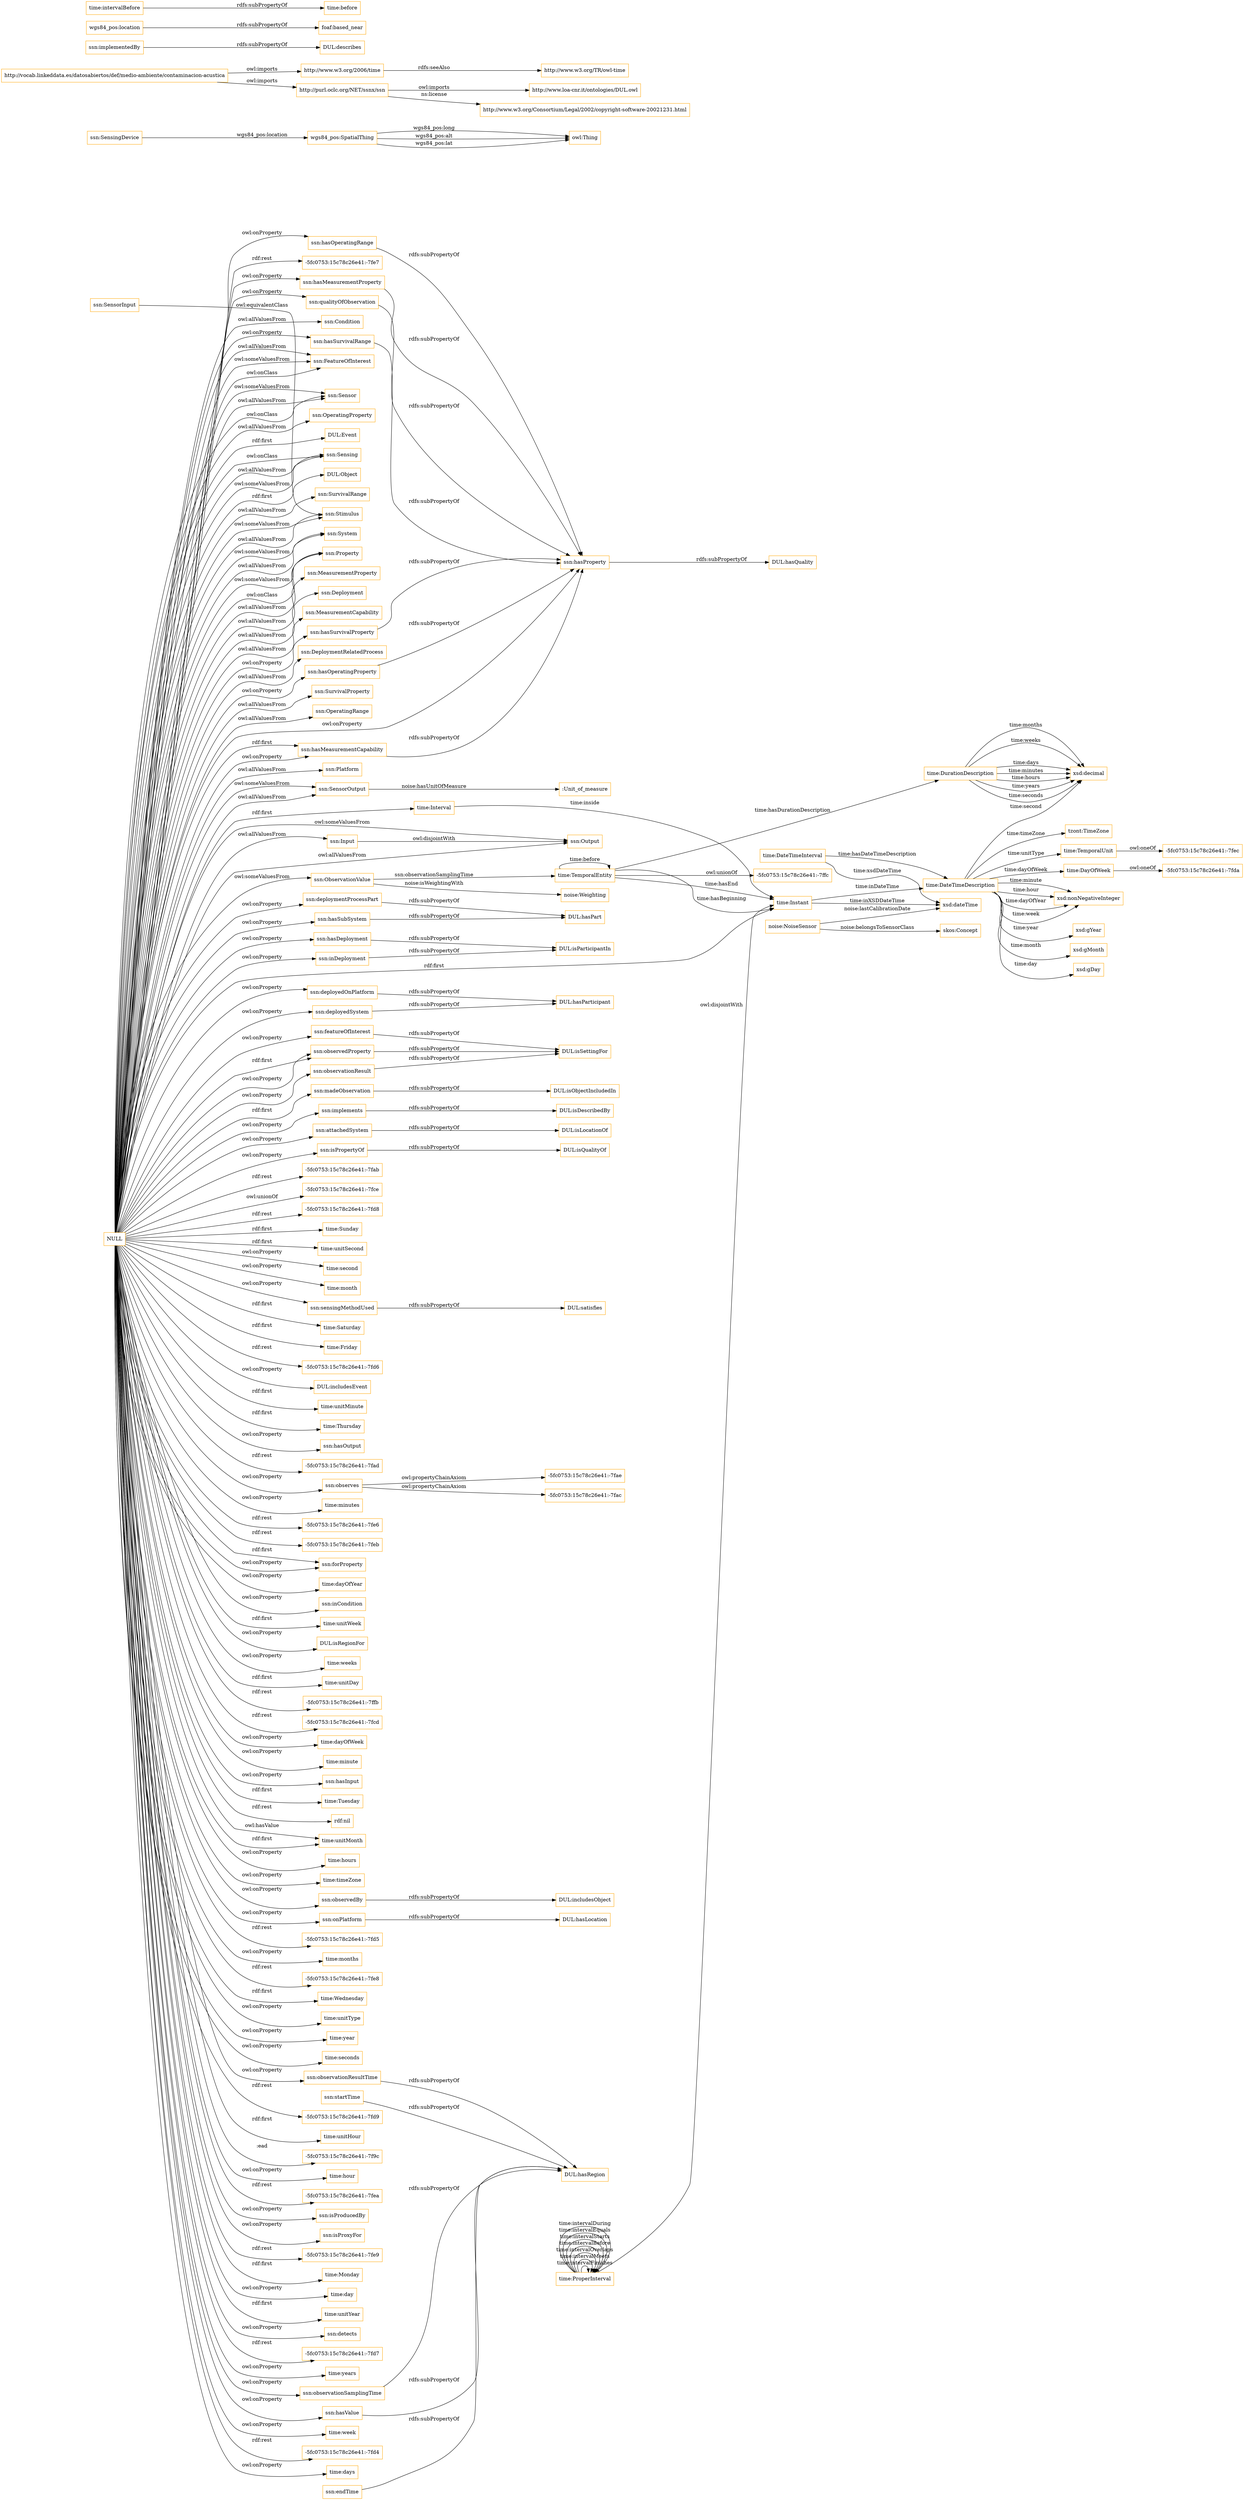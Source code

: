 digraph ar2dtool_diagram { 
rankdir=LR;
size="1501"
node [shape = rectangle, color="orange"]; ":Unit_of_measure" "skos:Concept" "wgs84_pos:SpatialThing" "noise:Weighting" "noise:NoiseSensor" "time:DateTimeInterval" "time:DurationDescription" "time:ProperInterval" "time:Interval" "time:TemporalEntity" "tzont:TimeZone" "time:DateTimeDescription" "time:TemporalUnit" "time:Instant" "time:DayOfWeek" "ssn:Condition" "ssn:SensorOutput" "ssn:FeatureOfInterest" "ssn:Sensor" "ssn:OperatingProperty" "DUL:Event" "ssn:Sensing" "DUL:Object" "ssn:SurvivalRange" "ssn:SensingDevice" "ssn:Stimulus" "ssn:System" "ssn:Property" "ssn:MeasurementProperty" "ssn:Deployment" "ssn:MeasurementCapability" "ssn:Input" "ssn:DeploymentRelatedProcess" "ssn:SensorInput" "ssn:ObservationValue" "ssn:SurvivalProperty" "ssn:OperatingRange" "ssn:Output" "ssn:Platform" ; /*classes style*/
	"ssn:hasSubSystem" -> "DUL:hasPart" [ label = "rdfs:subPropertyOf" ];
	"ssn:hasDeployment" -> "DUL:isParticipantIn" [ label = "rdfs:subPropertyOf" ];
	"http://www.w3.org/2006/time" -> "http://www.w3.org/TR/owl-time" [ label = "rdfs:seeAlso" ];
	"ssn:inDeployment" -> "DUL:isParticipantIn" [ label = "rdfs:subPropertyOf" ];
	"ssn:deploymentProcessPart" -> "DUL:hasPart" [ label = "rdfs:subPropertyOf" ];
	"http://purl.oclc.org/NET/ssnx/ssn" -> "http://www.loa-cnr.it/ontologies/DUL.owl" [ label = "owl:imports" ];
	"http://purl.oclc.org/NET/ssnx/ssn" -> "http://www.w3.org/Consortium/Legal/2002/copyright-software-20021231.html" [ label = "ns:license" ];
	"ssn:observedProperty" -> "DUL:isSettingFor" [ label = "rdfs:subPropertyOf" ];
	"ssn:deployedSystem" -> "DUL:hasParticipant" [ label = "rdfs:subPropertyOf" ];
	"ssn:deployedOnPlatform" -> "DUL:hasParticipant" [ label = "rdfs:subPropertyOf" ];
	"ssn:Input" -> "ssn:Output" [ label = "owl:disjointWith" ];
	"time:ProperInterval" -> "time:Instant" [ label = "owl:disjointWith" ];
	"ssn:observationResult" -> "DUL:isSettingFor" [ label = "rdfs:subPropertyOf" ];
	"ssn:madeObservation" -> "DUL:isObjectIncludedIn" [ label = "rdfs:subPropertyOf" ];
	"ssn:implements" -> "DUL:isDescribedBy" [ label = "rdfs:subPropertyOf" ];
	"http://vocab.linkeddata.es/datosabiertos/def/medio-ambiente/contaminacion-acustica" -> "http://purl.oclc.org/NET/ssnx/ssn" [ label = "owl:imports" ];
	"http://vocab.linkeddata.es/datosabiertos/def/medio-ambiente/contaminacion-acustica" -> "http://www.w3.org/2006/time" [ label = "owl:imports" ];
	"ssn:hasProperty" -> "DUL:hasQuality" [ label = "rdfs:subPropertyOf" ];
	"ssn:implementedBy" -> "DUL:describes" [ label = "rdfs:subPropertyOf" ];
	"wgs84_pos:location" -> "foaf:based_near" [ label = "rdfs:subPropertyOf" ];
	"ssn:attachedSystem" -> "DUL:isLocationOf" [ label = "rdfs:subPropertyOf" ];
	"ssn:hasMeasurementCapability" -> "ssn:hasProperty" [ label = "rdfs:subPropertyOf" ];
	"ssn:hasOperatingRange" -> "ssn:hasProperty" [ label = "rdfs:subPropertyOf" ];
	"ssn:hasMeasurementProperty" -> "ssn:hasProperty" [ label = "rdfs:subPropertyOf" ];
	"ssn:isPropertyOf" -> "DUL:isQualityOf" [ label = "rdfs:subPropertyOf" ];
	"ssn:observationResultTime" -> "DUL:hasRegion" [ label = "rdfs:subPropertyOf" ];
	"ssn:sensingMethodUsed" -> "DUL:satisfies" [ label = "rdfs:subPropertyOf" ];
	"ssn:qualityOfObservation" -> "ssn:hasProperty" [ label = "rdfs:subPropertyOf" ];
	"ssn:startTime" -> "DUL:hasRegion" [ label = "rdfs:subPropertyOf" ];
	"ssn:hasSurvivalRange" -> "ssn:hasProperty" [ label = "rdfs:subPropertyOf" ];
	"NULL" -> "-5fc0753:15c78c26e41:-7fab" [ label = "rdf:rest" ];
	"NULL" -> "ssn:MeasurementCapability" [ label = "owl:allValuesFrom" ];
	"NULL" -> "ssn:qualityOfObservation" [ label = "owl:onProperty" ];
	"NULL" -> "-5fc0753:15c78c26e41:-7fce" [ label = "owl:unionOf" ];
	"NULL" -> "ssn:System" [ label = "owl:allValuesFrom" ];
	"NULL" -> "ssn:isPropertyOf" [ label = "owl:onProperty" ];
	"NULL" -> "-5fc0753:15c78c26e41:-7fd8" [ label = "rdf:rest" ];
	"NULL" -> "ssn:hasMeasurementCapability" [ label = "rdf:first" ];
	"NULL" -> "time:Sunday" [ label = "rdf:first" ];
	"NULL" -> "time:unitSecond" [ label = "rdf:first" ];
	"NULL" -> "time:second" [ label = "owl:onProperty" ];
	"NULL" -> "ssn:hasDeployment" [ label = "owl:onProperty" ];
	"NULL" -> "ssn:FeatureOfInterest" [ label = "owl:allValuesFrom" ];
	"NULL" -> "time:month" [ label = "owl:onProperty" ];
	"NULL" -> "ssn:Sensor" [ label = "owl:someValuesFrom" ];
	"NULL" -> "ssn:hasSurvivalRange" [ label = "owl:onProperty" ];
	"NULL" -> "ssn:implements" [ label = "owl:onProperty" ];
	"NULL" -> "ssn:observationSamplingTime" [ label = "owl:onProperty" ];
	"NULL" -> "time:Saturday" [ label = "rdf:first" ];
	"NULL" -> "ssn:System" [ label = "owl:someValuesFrom" ];
	"NULL" -> "ssn:madeObservation" [ label = "rdf:first" ];
	"NULL" -> "time:Friday" [ label = "rdf:first" ];
	"NULL" -> "-5fc0753:15c78c26e41:-7fd6" [ label = "rdf:rest" ];
	"NULL" -> "DUL:includesEvent" [ label = "owl:onProperty" ];
	"NULL" -> "ssn:Input" [ label = "owl:allValuesFrom" ];
	"NULL" -> "ssn:observedProperty" [ label = "owl:onProperty" ];
	"NULL" -> "ssn:Output" [ label = "owl:allValuesFrom" ];
	"NULL" -> "ssn:deploymentProcessPart" [ label = "owl:onProperty" ];
	"NULL" -> "time:unitMinute" [ label = "rdf:first" ];
	"NULL" -> "time:Thursday" [ label = "rdf:first" ];
	"NULL" -> "ssn:hasOutput" [ label = "owl:onProperty" ];
	"NULL" -> "DUL:Event" [ label = "rdf:first" ];
	"NULL" -> "-5fc0753:15c78c26e41:-7fad" [ label = "rdf:rest" ];
	"NULL" -> "ssn:deployedSystem" [ label = "owl:onProperty" ];
	"NULL" -> "ssn:observes" [ label = "owl:onProperty" ];
	"NULL" -> "ssn:ObservationValue" [ label = "owl:someValuesFrom" ];
	"NULL" -> "time:minutes" [ label = "owl:onProperty" ];
	"NULL" -> "-5fc0753:15c78c26e41:-7fe6" [ label = "rdf:rest" ];
	"NULL" -> "DUL:Object" [ label = "rdf:first" ];
	"NULL" -> "ssn:hasMeasurementCapability" [ label = "owl:onProperty" ];
	"NULL" -> "ssn:sensingMethodUsed" [ label = "owl:onProperty" ];
	"NULL" -> "ssn:inDeployment" [ label = "owl:onProperty" ];
	"NULL" -> "ssn:DeploymentRelatedProcess" [ label = "owl:allValuesFrom" ];
	"NULL" -> "-5fc0753:15c78c26e41:-7feb" [ label = "rdf:rest" ];
	"NULL" -> "ssn:forProperty" [ label = "owl:onProperty" ];
	"NULL" -> "ssn:Deployment" [ label = "owl:allValuesFrom" ];
	"NULL" -> "time:dayOfYear" [ label = "owl:onProperty" ];
	"NULL" -> "ssn:inCondition" [ label = "owl:onProperty" ];
	"NULL" -> "time:unitWeek" [ label = "rdf:first" ];
	"NULL" -> "DUL:isRegionFor" [ label = "owl:onProperty" ];
	"NULL" -> "time:weeks" [ label = "owl:onProperty" ];
	"NULL" -> "time:unitDay" [ label = "rdf:first" ];
	"NULL" -> "ssn:Stimulus" [ label = "owl:someValuesFrom" ];
	"NULL" -> "ssn:hasProperty" [ label = "owl:onProperty" ];
	"NULL" -> "-5fc0753:15c78c26e41:-7ffb" [ label = "rdf:rest" ];
	"NULL" -> "ssn:Output" [ label = "owl:someValuesFrom" ];
	"NULL" -> "ssn:Sensor" [ label = "owl:allValuesFrom" ];
	"NULL" -> "-5fc0753:15c78c26e41:-7fcd" [ label = "rdf:rest" ];
	"NULL" -> "time:dayOfWeek" [ label = "owl:onProperty" ];
	"NULL" -> "time:minute" [ label = "owl:onProperty" ];
	"NULL" -> "ssn:hasInput" [ label = "owl:onProperty" ];
	"NULL" -> "time:Tuesday" [ label = "rdf:first" ];
	"NULL" -> "ssn:SensorOutput" [ label = "owl:allValuesFrom" ];
	"NULL" -> "rdf:nil" [ label = "rdf:rest" ];
	"NULL" -> "ssn:Sensor" [ label = "owl:onClass" ];
	"NULL" -> "time:unitMonth" [ label = "rdf:first" ];
	"NULL" -> "ssn:observationResult" [ label = "owl:onProperty" ];
	"NULL" -> "time:hours" [ label = "owl:onProperty" ];
	"NULL" -> "time:timeZone" [ label = "owl:onProperty" ];
	"NULL" -> "ssn:hasSurvivalProperty" [ label = "owl:onProperty" ];
	"NULL" -> "ssn:hasOperatingProperty" [ label = "owl:onProperty" ];
	"NULL" -> "ssn:Property" [ label = "owl:allValuesFrom" ];
	"NULL" -> "-5fc0753:15c78c26e41:-7fd5" [ label = "rdf:rest" ];
	"NULL" -> "time:months" [ label = "owl:onProperty" ];
	"NULL" -> "-5fc0753:15c78c26e41:-7fe8" [ label = "rdf:rest" ];
	"NULL" -> "time:Wednesday" [ label = "rdf:first" ];
	"NULL" -> "time:unitType" [ label = "owl:onProperty" ];
	"NULL" -> "time:year" [ label = "owl:onProperty" ];
	"NULL" -> "ssn:hasOperatingRange" [ label = "owl:onProperty" ];
	"NULL" -> "time:seconds" [ label = "owl:onProperty" ];
	"NULL" -> "ssn:observedBy" [ label = "owl:onProperty" ];
	"NULL" -> "ssn:attachedSystem" [ label = "owl:onProperty" ];
	"NULL" -> "ssn:FeatureOfInterest" [ label = "owl:someValuesFrom" ];
	"NULL" -> "ssn:FeatureOfInterest" [ label = "owl:onClass" ];
	"NULL" -> "ssn:Stimulus" [ label = "owl:allValuesFrom" ];
	"NULL" -> "ssn:onPlatform" [ label = "owl:onProperty" ];
	"NULL" -> "-5fc0753:15c78c26e41:-7fd9" [ label = "rdf:rest" ];
	"NULL" -> "ssn:OperatingRange" [ label = "owl:allValuesFrom" ];
	"NULL" -> "time:unitHour" [ label = "rdf:first" ];
	"NULL" -> "-5fc0753:15c78c26e41:-7f9c" [ label = ":ead" ];
	"NULL" -> "time:hour" [ label = "owl:onProperty" ];
	"NULL" -> "-5fc0753:15c78c26e41:-7fea" [ label = "rdf:rest" ];
	"NULL" -> "ssn:Sensing" [ label = "owl:onClass" ];
	"NULL" -> "ssn:hasMeasurementProperty" [ label = "owl:onProperty" ];
	"NULL" -> "ssn:isProducedBy" [ label = "owl:onProperty" ];
	"NULL" -> "ssn:hasSubSystem" [ label = "owl:onProperty" ];
	"NULL" -> "ssn:isProxyFor" [ label = "owl:onProperty" ];
	"NULL" -> "ssn:Platform" [ label = "owl:allValuesFrom" ];
	"NULL" -> "ssn:SurvivalProperty" [ label = "owl:allValuesFrom" ];
	"NULL" -> "-5fc0753:15c78c26e41:-7fe9" [ label = "rdf:rest" ];
	"NULL" -> "time:unitMonth" [ label = "owl:hasValue" ];
	"NULL" -> "ssn:Property" [ label = "owl:someValuesFrom" ];
	"NULL" -> "time:Monday" [ label = "rdf:first" ];
	"NULL" -> "time:day" [ label = "owl:onProperty" ];
	"NULL" -> "ssn:Property" [ label = "owl:onClass" ];
	"NULL" -> "time:unitYear" [ label = "rdf:first" ];
	"NULL" -> "ssn:deployedOnPlatform" [ label = "owl:onProperty" ];
	"NULL" -> "ssn:Sensing" [ label = "owl:allValuesFrom" ];
	"NULL" -> "ssn:detects" [ label = "owl:onProperty" ];
	"NULL" -> "time:Interval" [ label = "rdf:first" ];
	"NULL" -> "ssn:Sensing" [ label = "owl:someValuesFrom" ];
	"NULL" -> "ssn:SurvivalRange" [ label = "owl:allValuesFrom" ];
	"NULL" -> "-5fc0753:15c78c26e41:-7fd7" [ label = "rdf:rest" ];
	"NULL" -> "ssn:MeasurementProperty" [ label = "owl:allValuesFrom" ];
	"NULL" -> "time:Instant" [ label = "rdf:first" ];
	"NULL" -> "time:years" [ label = "owl:onProperty" ];
	"NULL" -> "ssn:observationResultTime" [ label = "owl:onProperty" ];
	"NULL" -> "time:week" [ label = "owl:onProperty" ];
	"NULL" -> "ssn:hasValue" [ label = "owl:onProperty" ];
	"NULL" -> "ssn:forProperty" [ label = "rdf:first" ];
	"NULL" -> "ssn:SensorOutput" [ label = "owl:someValuesFrom" ];
	"NULL" -> "ssn:featureOfInterest" [ label = "owl:onProperty" ];
	"NULL" -> "-5fc0753:15c78c26e41:-7fd4" [ label = "rdf:rest" ];
	"NULL" -> "time:days" [ label = "owl:onProperty" ];
	"NULL" -> "ssn:OperatingProperty" [ label = "owl:allValuesFrom" ];
	"NULL" -> "ssn:Condition" [ label = "owl:allValuesFrom" ];
	"NULL" -> "-5fc0753:15c78c26e41:-7fe7" [ label = "rdf:rest" ];
	"NULL" -> "ssn:observedProperty" [ label = "rdf:first" ];
	"ssn:SensorInput" -> "ssn:Stimulus" [ label = "owl:equivalentClass" ];
	"ssn:onPlatform" -> "DUL:hasLocation" [ label = "rdfs:subPropertyOf" ];
	"time:intervalBefore" -> "time:before" [ label = "rdfs:subPropertyOf" ];
	"time:TemporalEntity" -> "-5fc0753:15c78c26e41:-7ffc" [ label = "owl:unionOf" ];
	"ssn:observedBy" -> "DUL:includesObject" [ label = "rdfs:subPropertyOf" ];
	"ssn:observes" -> "-5fc0753:15c78c26e41:-7fac" [ label = "owl:propertyChainAxiom" ];
	"ssn:observes" -> "-5fc0753:15c78c26e41:-7fae" [ label = "owl:propertyChainAxiom" ];
	"ssn:featureOfInterest" -> "DUL:isSettingFor" [ label = "rdfs:subPropertyOf" ];
	"ssn:hasValue" -> "DUL:hasRegion" [ label = "rdfs:subPropertyOf" ];
	"ssn:observationSamplingTime" -> "DUL:hasRegion" [ label = "rdfs:subPropertyOf" ];
	"time:DayOfWeek" -> "-5fc0753:15c78c26e41:-7fda" [ label = "owl:oneOf" ];
	"time:TemporalUnit" -> "-5fc0753:15c78c26e41:-7fec" [ label = "owl:oneOf" ];
	"ssn:endTime" -> "DUL:hasRegion" [ label = "rdfs:subPropertyOf" ];
	"ssn:hasOperatingProperty" -> "ssn:hasProperty" [ label = "rdfs:subPropertyOf" ];
	"ssn:hasSurvivalProperty" -> "ssn:hasProperty" [ label = "rdfs:subPropertyOf" ];
	"ssn:ObservationValue" -> "time:TemporalEntity" [ label = "ssn:observationSamplingTime" ];
	"time:DateTimeDescription" -> "time:DayOfWeek" [ label = "time:dayOfWeek" ];
	"time:TemporalEntity" -> "time:Instant" [ label = "time:hasEnd" ];
	"noise:NoiseSensor" -> "xsd:dateTime" [ label = "noise:lastCalibrationDate" ];
	"ssn:ObservationValue" -> "noise:Weighting" [ label = "noise:isWeightingWith" ];
	"time:DateTimeDescription" -> "xsd:nonNegativeInteger" [ label = "time:minute" ];
	"time:DurationDescription" -> "xsd:decimal" [ label = "time:minutes" ];
	"time:DateTimeDescription" -> "xsd:nonNegativeInteger" [ label = "time:hour" ];
	"time:ProperInterval" -> "time:ProperInterval" [ label = "time:intervalFinishes" ];
	"time:TemporalEntity" -> "time:Instant" [ label = "time:hasBeginning" ];
	"wgs84_pos:SpatialThing" -> "owl:Thing" [ label = "wgs84_pos:long" ];
	"time:DurationDescription" -> "xsd:decimal" [ label = "time:hours" ];
	"time:DateTimeDescription" -> "time:TemporalUnit" [ label = "time:unitType" ];
	"time:DateTimeDescription" -> "xsd:gYear" [ label = "time:year" ];
	"time:DurationDescription" -> "xsd:decimal" [ label = "time:years" ];
	"wgs84_pos:SpatialThing" -> "owl:Thing" [ label = "wgs84_pos:alt" ];
	"time:ProperInterval" -> "time:ProperInterval" [ label = "time:intervalMeets" ];
	"time:TemporalEntity" -> "time:DurationDescription" [ label = "time:hasDurationDescription" ];
	"time:DateTimeDescription" -> "xsd:nonNegativeInteger" [ label = "time:dayOfYear" ];
	"time:ProperInterval" -> "time:ProperInterval" [ label = "time:intervalOverlaps" ];
	"time:DateTimeDescription" -> "xsd:nonNegativeInteger" [ label = "time:week" ];
	"time:DurationDescription" -> "xsd:decimal" [ label = "time:seconds" ];
	"time:DurationDescription" -> "xsd:decimal" [ label = "time:months" ];
	"time:DateTimeInterval" -> "xsd:dateTime" [ label = "time:xsdDateTime" ];
	"time:DateTimeDescription" -> "xsd:gMonth" [ label = "time:month" ];
	"wgs84_pos:SpatialThing" -> "owl:Thing" [ label = "wgs84_pos:lat" ];
	"ssn:SensingDevice" -> "wgs84_pos:SpatialThing" [ label = "wgs84_pos:location" ];
	"time:TemporalEntity" -> "time:TemporalEntity" [ label = "time:before" ];
	"time:ProperInterval" -> "time:ProperInterval" [ label = "time:intervalBefore" ];
	"time:DateTimeDescription" -> "xsd:decimal" [ label = "time:second" ];
	"time:DurationDescription" -> "xsd:decimal" [ label = "time:weeks" ];
	"time:ProperInterval" -> "time:ProperInterval" [ label = "time:intervalStarts" ];
	"time:DateTimeDescription" -> "tzont:TimeZone" [ label = "time:timeZone" ];
	"time:Interval" -> "time:Instant" [ label = "time:inside" ];
	"time:DateTimeDescription" -> "xsd:gDay" [ label = "time:day" ];
	"noise:NoiseSensor" -> "skos:Concept" [ label = "noise:belongsToSensorClass" ];
	"time:DurationDescription" -> "xsd:decimal" [ label = "time:days" ];
	"time:DateTimeInterval" -> "time:DateTimeDescription" [ label = "time:hasDateTimeDescription" ];
	"ssn:SensorOutput" -> ":Unit_of_measure" [ label = "noise:hasUnitOfMeasure" ];
	"time:ProperInterval" -> "time:ProperInterval" [ label = "time:intervalEquals" ];
	"time:ProperInterval" -> "time:ProperInterval" [ label = "time:intervalDuring" ];
	"time:Instant" -> "xsd:dateTime" [ label = "time:inXSDDateTime" ];
	"time:Instant" -> "time:DateTimeDescription" [ label = "time:inDateTime" ];

}
